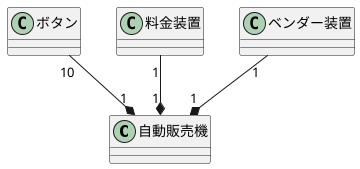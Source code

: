 @startuml
class 自動販売機 {  
}
class ボタン {  
}
class 料金装置 {
}
class ベンダー装置 {
}

ボタン "10" --* "1" 自動販売機
料金装置 "1" --* "1" 自動販売機
ベンダー装置 "1" --* "1" 自動販売機
@enduml
